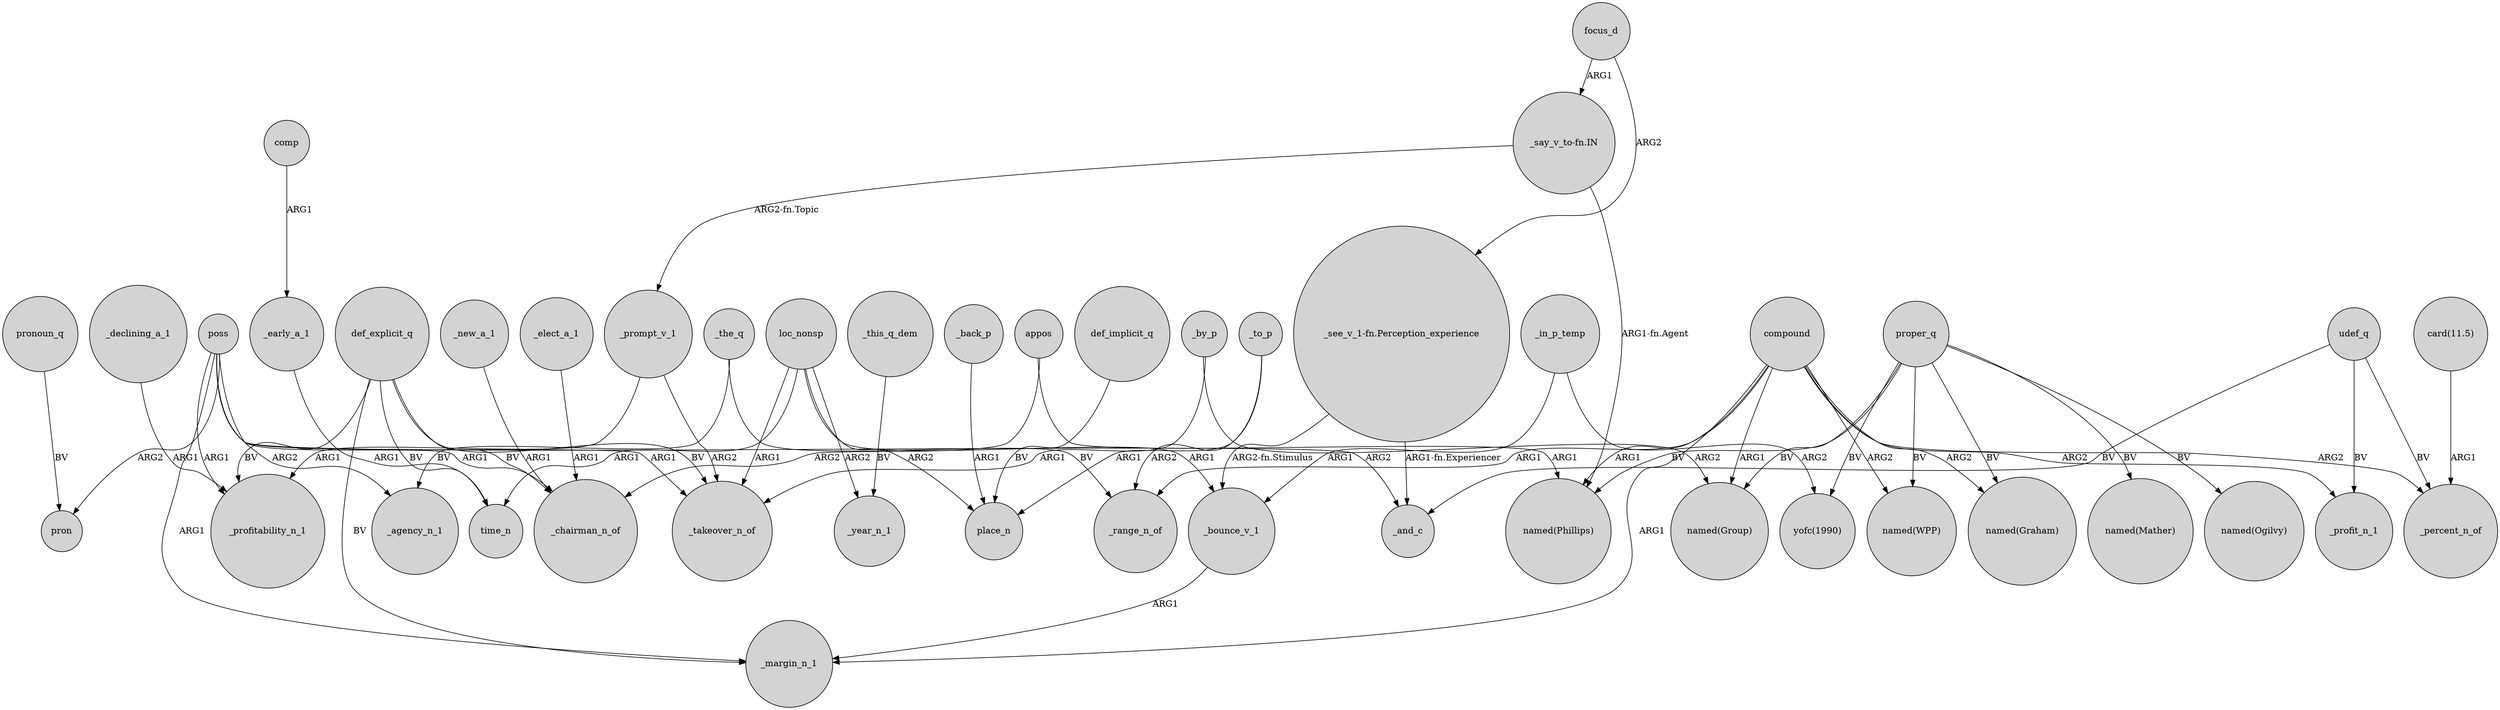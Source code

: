 digraph {
	node [shape=circle style=filled]
	_the_q -> _agency_n_1 [label=BV]
	compound -> "named(Graham)" [label=ARG2]
	poss -> _and_c [label=ARG2]
	poss -> _margin_n_1 [label=ARG1]
	_prompt_v_1 -> _takeover_n_of [label=ARG2]
	poss -> pron [label=ARG2]
	"_say_v_to-fn.IN" -> "named(Phillips)" [label="ARG1-fn.Agent"]
	poss -> _chairman_n_of [label=ARG1]
	def_explicit_q -> time_n [label=BV]
	_bounce_v_1 -> _margin_n_1 [label=ARG1]
	compound -> _margin_n_1 [label=ARG1]
	_by_p -> "named(Group)" [label=ARG2]
	focus_d -> "_see_v_1-fn.Perception_experience" [label=ARG2]
	"_see_v_1-fn.Perception_experience" -> _and_c [label="ARG1-fn.Experiencer"]
	"card(11.5)" -> _percent_n_of [label=ARG1]
	compound -> _range_n_of [label=ARG1]
	compound -> "named(WPP)" [label=ARG2]
	_by_p -> _takeover_n_of [label=ARG1]
	def_implicit_q -> place_n [label=BV]
	def_explicit_q -> _takeover_n_of [label=BV]
	poss -> _takeover_n_of [label=ARG1]
	_to_p -> _range_n_of [label=ARG2]
	proper_q -> "named(Mather)" [label=BV]
	loc_nonsp -> time_n [label=ARG1]
	_in_p_temp -> _bounce_v_1 [label=ARG1]
	_in_p_temp -> "yofc(1990)" [label=ARG2]
	compound -> _percent_n_of [label=ARG2]
	proper_q -> "yofc(1990)" [label=BV]
	"_say_v_to-fn.IN" -> _prompt_v_1 [label="ARG2-fn.Topic"]
	compound -> "named(Phillips)" [label=ARG1]
	_elect_a_1 -> _chairman_n_of [label=ARG1]
	compound -> "named(Group)" [label=ARG1]
	def_explicit_q -> _profitability_n_1 [label=BV]
	def_explicit_q -> _margin_n_1 [label=BV]
	pronoun_q -> pron [label=BV]
	_declining_a_1 -> _profitability_n_1 [label=ARG1]
	appos -> _chairman_n_of [label=ARG2]
	appos -> "named(Phillips)" [label=ARG1]
	proper_q -> "named(Graham)" [label=BV]
	poss -> _agency_n_1 [label=ARG2]
	loc_nonsp -> _year_n_1 [label=ARG2]
	_new_a_1 -> _chairman_n_of [label=ARG1]
	_to_p -> place_n [label=ARG1]
	proper_q -> "named(Ogilvy)" [label=BV]
	_prompt_v_1 -> _profitability_n_1 [label=ARG1]
	compound -> _profit_n_1 [label=ARG2]
	_early_a_1 -> time_n [label=ARG1]
	proper_q -> "named(WPP)" [label=BV]
	loc_nonsp -> place_n [label=ARG2]
	_back_p -> place_n [label=ARG1]
	proper_q -> "named(Group)" [label=BV]
	udef_q -> _profit_n_1 [label=BV]
	loc_nonsp -> _bounce_v_1 [label=ARG1]
	udef_q -> _percent_n_of [label=BV]
	poss -> _profitability_n_1 [label=ARG1]
	loc_nonsp -> _takeover_n_of [label=ARG1]
	"_see_v_1-fn.Perception_experience" -> _bounce_v_1 [label="ARG2-fn.Stimulus"]
	_the_q -> _range_n_of [label=BV]
	udef_q -> _and_c [label=BV]
	def_explicit_q -> _chairman_n_of [label=BV]
	proper_q -> "named(Phillips)" [label=BV]
	comp -> _early_a_1 [label=ARG1]
	focus_d -> "_say_v_to-fn.IN" [label=ARG1]
	_this_q_dem -> _year_n_1 [label=BV]
}

